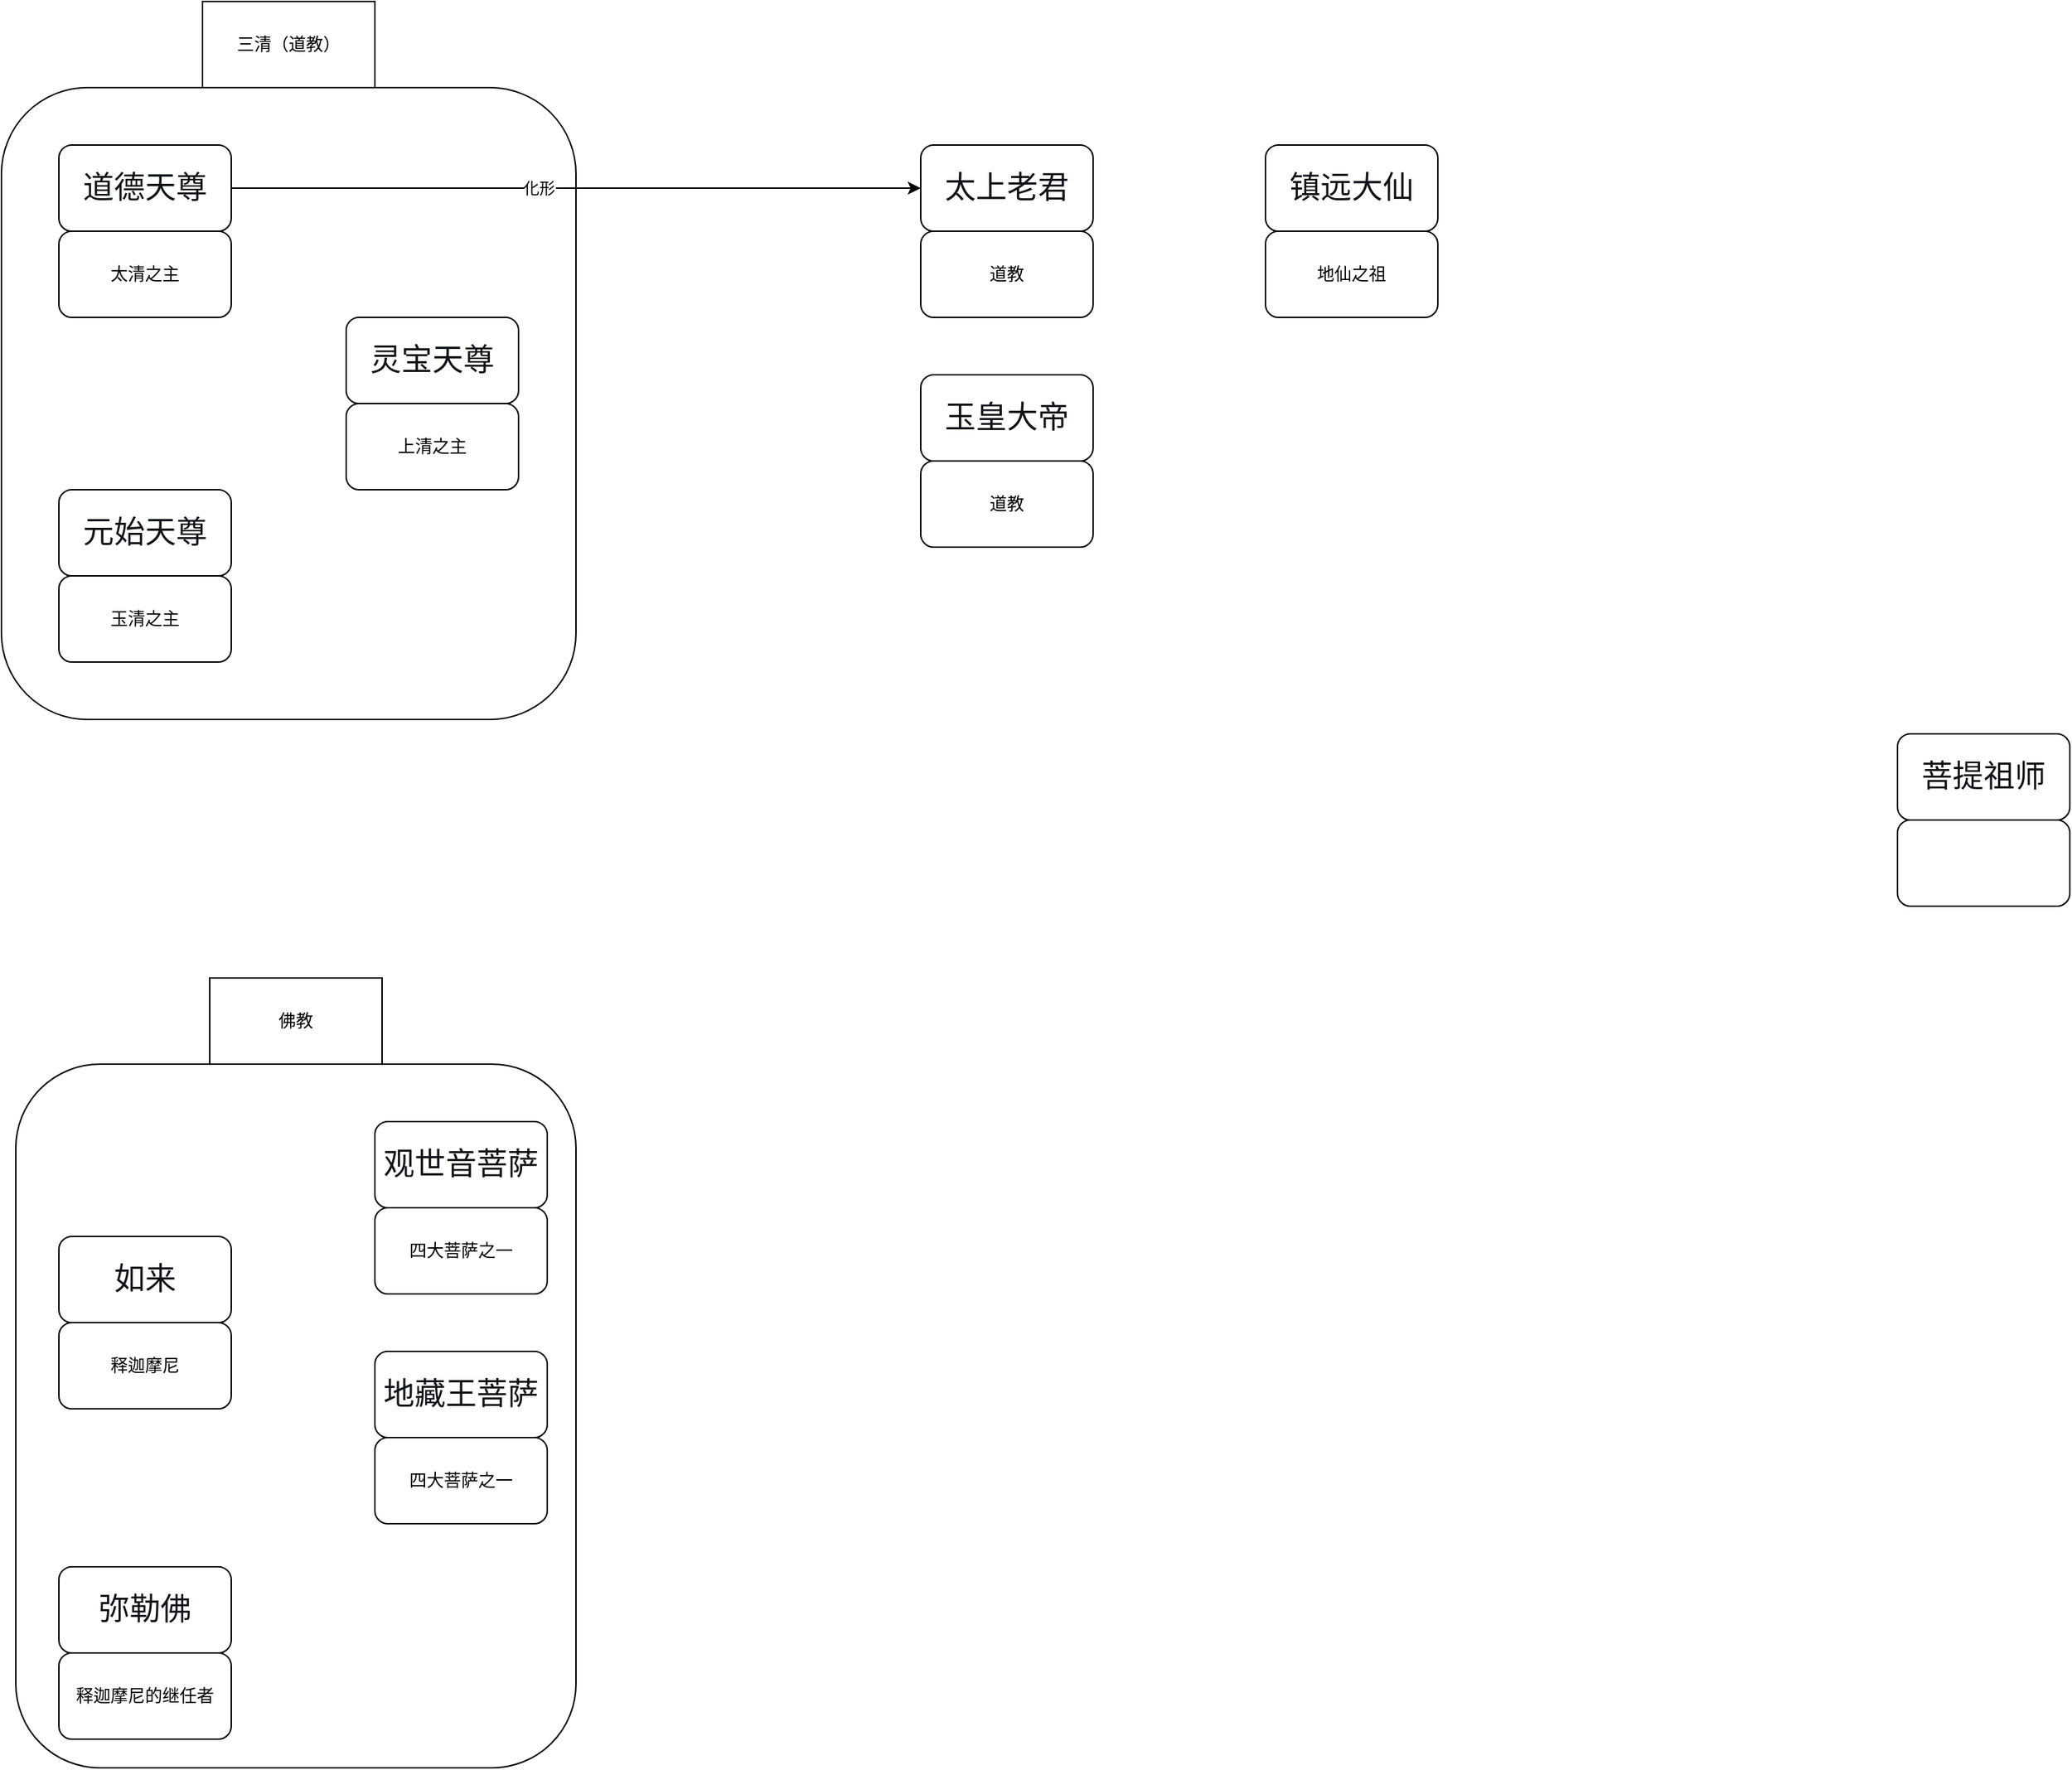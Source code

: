 <mxfile version="26.1.1">
  <diagram name="第 1 页" id="QYHx7UKELsz18SmxppVX">
    <mxGraphModel dx="2379" dy="1014" grid="1" gridSize="10" guides="1" tooltips="1" connect="1" arrows="1" fold="1" page="1" pageScale="1" pageWidth="827" pageHeight="1169" math="0" shadow="0">
      <root>
        <mxCell id="0" />
        <mxCell id="1" parent="0" />
        <mxCell id="OVyzCRQ1AT9bxZAvj8M8-33" value="" style="rounded=1;whiteSpace=wrap;html=1;" vertex="1" parent="1">
          <mxGeometry x="-390" y="1720" width="390" height="490" as="geometry" />
        </mxCell>
        <mxCell id="OVyzCRQ1AT9bxZAvj8M8-20" value="" style="rounded=1;whiteSpace=wrap;html=1;" vertex="1" parent="1">
          <mxGeometry x="-400" y="1040" width="400" height="440" as="geometry" />
        </mxCell>
        <mxCell id="gqerqZQj8DdnmrPiy-Ua-1" value="&lt;h1 style=&quot;color: rgb(16, 20, 24); font-weight: normal; margin: 0px; padding: 0px; display: flow-root; word-break: break-word; border: 0px; font-size: 1.8em; font-family: &amp;quot;Linux Libertine&amp;quot;, Georgia, Times, &amp;quot;Source Serif 4&amp;quot;, serif; line-height: 1.375; overflow-wrap: break-word; flex-grow: 1; text-align: start; background-color: rgb(255, 255, 255);&quot; dir=&quot;ltr&quot; lang=&quot;zh-Hans-CN&quot; class=&quot;firstHeading mw-first-heading&quot; id=&quot;firstHeading&quot;&gt;&lt;span class=&quot;mw-page-title-main&quot;&gt;菩提祖师&lt;/span&gt;&lt;/h1&gt;" style="rounded=1;whiteSpace=wrap;html=1;" vertex="1" parent="1">
          <mxGeometry x="920" y="1490" width="120" height="60" as="geometry" />
        </mxCell>
        <mxCell id="OVyzCRQ1AT9bxZAvj8M8-2" value="&lt;h1 style=&quot;color: rgb(16, 20, 24); font-weight: normal; margin: 0px; padding: 0px; display: flow-root; word-break: break-word; border: 0px; font-size: 1.8em; font-family: &amp;quot;Linux Libertine&amp;quot;, Georgia, Times, &amp;quot;Source Serif 4&amp;quot;, serif; line-height: 1.375; overflow-wrap: break-word; flex-grow: 1; text-align: start; background-color: rgb(255, 255, 255);&quot; dir=&quot;ltr&quot; lang=&quot;zh-Hans-CN&quot; class=&quot;firstHeading mw-first-heading&quot; id=&quot;firstHeading&quot;&gt;&lt;span class=&quot;mw-page-title-main&quot;&gt;镇远大仙&lt;/span&gt;&lt;/h1&gt;" style="rounded=1;whiteSpace=wrap;html=1;" vertex="1" parent="1">
          <mxGeometry x="480" y="1080" width="120" height="60" as="geometry" />
        </mxCell>
        <mxCell id="OVyzCRQ1AT9bxZAvj8M8-4" value="地仙之祖" style="rounded=1;whiteSpace=wrap;html=1;" vertex="1" parent="1">
          <mxGeometry x="480" y="1140" width="120" height="60" as="geometry" />
        </mxCell>
        <mxCell id="OVyzCRQ1AT9bxZAvj8M8-5" value="&lt;h1 style=&quot;color: rgb(16, 20, 24); font-weight: normal; margin: 0px; padding: 0px; display: flow-root; word-break: break-word; border: 0px; font-size: 1.8em; font-family: &amp;quot;Linux Libertine&amp;quot;, Georgia, Times, &amp;quot;Source Serif 4&amp;quot;, serif; line-height: 1.375; overflow-wrap: break-word; flex-grow: 1; text-align: start; background-color: rgb(255, 255, 255);&quot; dir=&quot;ltr&quot; lang=&quot;zh-Hans-CN&quot; class=&quot;firstHeading mw-first-heading&quot; id=&quot;firstHeading&quot;&gt;&lt;br&gt;&lt;/h1&gt;" style="rounded=1;whiteSpace=wrap;html=1;" vertex="1" parent="1">
          <mxGeometry x="920" y="1550" width="120" height="60" as="geometry" />
        </mxCell>
        <mxCell id="OVyzCRQ1AT9bxZAvj8M8-17" style="edgeStyle=orthogonalEdgeStyle;rounded=0;orthogonalLoop=1;jettySize=auto;html=1;exitX=1;exitY=0.5;exitDx=0;exitDy=0;" edge="1" parent="1" source="OVyzCRQ1AT9bxZAvj8M8-6" target="OVyzCRQ1AT9bxZAvj8M8-15">
          <mxGeometry relative="1" as="geometry" />
        </mxCell>
        <mxCell id="OVyzCRQ1AT9bxZAvj8M8-19" value="化形" style="edgeLabel;html=1;align=center;verticalAlign=middle;resizable=0;points=[];" vertex="1" connectable="0" parent="OVyzCRQ1AT9bxZAvj8M8-17">
          <mxGeometry x="-0.109" relative="1" as="geometry">
            <mxPoint as="offset" />
          </mxGeometry>
        </mxCell>
        <mxCell id="OVyzCRQ1AT9bxZAvj8M8-6" value="&lt;h1 style=&quot;color: rgb(16, 20, 24); font-weight: normal; margin: 0px; padding: 0px; display: flow-root; word-break: break-word; border: 0px; font-size: 1.8em; font-family: &amp;quot;Linux Libertine&amp;quot;, Georgia, Times, &amp;quot;Source Serif 4&amp;quot;, serif; line-height: 1.375; overflow-wrap: break-word; flex-grow: 1; text-align: start; background-color: rgb(255, 255, 255);&quot; dir=&quot;ltr&quot; lang=&quot;zh-Hans-CN&quot; class=&quot;firstHeading mw-first-heading&quot; id=&quot;firstHeading&quot;&gt;道德天尊&lt;/h1&gt;" style="rounded=1;whiteSpace=wrap;html=1;" vertex="1" parent="1">
          <mxGeometry x="-360" y="1080" width="120" height="60" as="geometry" />
        </mxCell>
        <mxCell id="OVyzCRQ1AT9bxZAvj8M8-7" value="太清之主" style="rounded=1;whiteSpace=wrap;html=1;" vertex="1" parent="1">
          <mxGeometry x="-360" y="1140" width="120" height="60" as="geometry" />
        </mxCell>
        <mxCell id="OVyzCRQ1AT9bxZAvj8M8-8" value="&lt;h1 style=&quot;color: rgb(16, 20, 24); font-weight: normal; margin: 0px; padding: 0px; display: flow-root; word-break: break-word; border: 0px; font-size: 1.8em; font-family: &amp;quot;Linux Libertine&amp;quot;, Georgia, Times, &amp;quot;Source Serif 4&amp;quot;, serif; line-height: 1.375; overflow-wrap: break-word; flex-grow: 1; text-align: start; background-color: rgb(255, 255, 255);&quot; dir=&quot;ltr&quot; lang=&quot;zh-Hans-CN&quot; class=&quot;firstHeading mw-first-heading&quot; id=&quot;firstHeading&quot;&gt;元始天尊&lt;/h1&gt;" style="rounded=1;whiteSpace=wrap;html=1;" vertex="1" parent="1">
          <mxGeometry x="-360" y="1320" width="120" height="60" as="geometry" />
        </mxCell>
        <mxCell id="OVyzCRQ1AT9bxZAvj8M8-9" value="玉清之主" style="rounded=1;whiteSpace=wrap;html=1;" vertex="1" parent="1">
          <mxGeometry x="-360" y="1380" width="120" height="60" as="geometry" />
        </mxCell>
        <mxCell id="OVyzCRQ1AT9bxZAvj8M8-12" value="&lt;h1 style=&quot;color: rgb(16, 20, 24); font-weight: normal; margin: 0px; padding: 0px; display: flow-root; word-break: break-word; border: 0px; font-size: 1.8em; font-family: &amp;quot;Linux Libertine&amp;quot;, Georgia, Times, &amp;quot;Source Serif 4&amp;quot;, serif; line-height: 1.375; overflow-wrap: break-word; flex-grow: 1; text-align: start; background-color: rgb(255, 255, 255);&quot; dir=&quot;ltr&quot; lang=&quot;zh-Hans-CN&quot; class=&quot;firstHeading mw-first-heading&quot; id=&quot;firstHeading&quot;&gt;灵宝天尊&lt;/h1&gt;" style="rounded=1;whiteSpace=wrap;html=1;" vertex="1" parent="1">
          <mxGeometry x="-160" y="1200" width="120" height="60" as="geometry" />
        </mxCell>
        <mxCell id="OVyzCRQ1AT9bxZAvj8M8-13" value="上清之主" style="rounded=1;whiteSpace=wrap;html=1;" vertex="1" parent="1">
          <mxGeometry x="-160" y="1260" width="120" height="60" as="geometry" />
        </mxCell>
        <mxCell id="OVyzCRQ1AT9bxZAvj8M8-15" value="&lt;h1 style=&quot;color: rgb(16, 20, 24); font-weight: normal; margin: 0px; padding: 0px; display: flow-root; word-break: break-word; border: 0px; font-size: 1.8em; font-family: &amp;quot;Linux Libertine&amp;quot;, Georgia, Times, &amp;quot;Source Serif 4&amp;quot;, serif; line-height: 1.375; overflow-wrap: break-word; flex-grow: 1; text-align: start; background-color: rgb(255, 255, 255);&quot; dir=&quot;ltr&quot; lang=&quot;zh-Hans-CN&quot; class=&quot;firstHeading mw-first-heading&quot; id=&quot;firstHeading&quot;&gt;太上老君&lt;/h1&gt;" style="rounded=1;whiteSpace=wrap;html=1;" vertex="1" parent="1">
          <mxGeometry x="240" y="1080" width="120" height="60" as="geometry" />
        </mxCell>
        <mxCell id="OVyzCRQ1AT9bxZAvj8M8-16" value="道教" style="rounded=1;whiteSpace=wrap;html=1;" vertex="1" parent="1">
          <mxGeometry x="240" y="1140" width="120" height="60" as="geometry" />
        </mxCell>
        <mxCell id="OVyzCRQ1AT9bxZAvj8M8-22" value="三清（道教）" style="rounded=0;whiteSpace=wrap;html=1;" vertex="1" parent="1">
          <mxGeometry x="-260" y="980" width="120" height="60" as="geometry" />
        </mxCell>
        <mxCell id="OVyzCRQ1AT9bxZAvj8M8-23" value="&lt;h1 style=&quot;color: rgb(16, 20, 24); font-weight: normal; margin: 0px; padding: 0px; display: flow-root; word-break: break-word; border: 0px; font-size: 1.8em; font-family: &amp;quot;Linux Libertine&amp;quot;, Georgia, Times, &amp;quot;Source Serif 4&amp;quot;, serif; line-height: 1.375; overflow-wrap: break-word; flex-grow: 1; text-align: start; background-color: rgb(255, 255, 255);&quot; dir=&quot;ltr&quot; lang=&quot;zh-Hans-CN&quot; class=&quot;firstHeading mw-first-heading&quot; id=&quot;firstHeading&quot;&gt;如来&lt;/h1&gt;" style="rounded=1;whiteSpace=wrap;html=1;" vertex="1" parent="1">
          <mxGeometry x="-360" y="1840" width="120" height="60" as="geometry" />
        </mxCell>
        <mxCell id="OVyzCRQ1AT9bxZAvj8M8-24" value="释迦摩尼" style="rounded=1;whiteSpace=wrap;html=1;" vertex="1" parent="1">
          <mxGeometry x="-360" y="1900" width="120" height="60" as="geometry" />
        </mxCell>
        <mxCell id="OVyzCRQ1AT9bxZAvj8M8-25" value="&lt;h1 style=&quot;color: rgb(16, 20, 24); font-weight: normal; margin: 0px; padding: 0px; display: flow-root; word-break: break-word; border: 0px; font-size: 1.8em; font-family: &amp;quot;Linux Libertine&amp;quot;, Georgia, Times, &amp;quot;Source Serif 4&amp;quot;, serif; line-height: 1.375; overflow-wrap: break-word; flex-grow: 1; text-align: start; background-color: rgb(255, 255, 255);&quot; dir=&quot;ltr&quot; lang=&quot;zh-Hans-CN&quot; class=&quot;firstHeading mw-first-heading&quot; id=&quot;firstHeading&quot;&gt;弥勒佛&lt;/h1&gt;" style="rounded=1;whiteSpace=wrap;html=1;" vertex="1" parent="1">
          <mxGeometry x="-360" y="2070" width="120" height="60" as="geometry" />
        </mxCell>
        <mxCell id="OVyzCRQ1AT9bxZAvj8M8-26" value="释迦摩尼的继任者" style="rounded=1;whiteSpace=wrap;html=1;" vertex="1" parent="1">
          <mxGeometry x="-360" y="2130" width="120" height="60" as="geometry" />
        </mxCell>
        <mxCell id="OVyzCRQ1AT9bxZAvj8M8-29" value="&lt;h1 style=&quot;color: rgb(16, 20, 24); font-weight: normal; margin: 0px; padding: 0px; display: flow-root; word-break: break-word; border: 0px; font-size: 1.8em; font-family: &amp;quot;Linux Libertine&amp;quot;, Georgia, Times, &amp;quot;Source Serif 4&amp;quot;, serif; line-height: 1.375; overflow-wrap: break-word; flex-grow: 1; text-align: start; background-color: rgb(255, 255, 255);&quot; dir=&quot;ltr&quot; lang=&quot;zh-Hans-CN&quot; class=&quot;firstHeading mw-first-heading&quot; id=&quot;firstHeading&quot;&gt;观世音菩萨&lt;/h1&gt;" style="rounded=1;whiteSpace=wrap;html=1;" vertex="1" parent="1">
          <mxGeometry x="-140" y="1760" width="120" height="60" as="geometry" />
        </mxCell>
        <mxCell id="OVyzCRQ1AT9bxZAvj8M8-30" value="四大菩萨之一" style="rounded=1;whiteSpace=wrap;html=1;" vertex="1" parent="1">
          <mxGeometry x="-140" y="1820" width="120" height="60" as="geometry" />
        </mxCell>
        <mxCell id="OVyzCRQ1AT9bxZAvj8M8-31" value="&lt;h1 style=&quot;color: rgb(16, 20, 24); font-weight: normal; margin: 0px; padding: 0px; display: flow-root; word-break: break-word; border: 0px; font-size: 1.8em; font-family: &amp;quot;Linux Libertine&amp;quot;, Georgia, Times, &amp;quot;Source Serif 4&amp;quot;, serif; line-height: 1.375; overflow-wrap: break-word; flex-grow: 1; text-align: start; background-color: rgb(255, 255, 255);&quot; dir=&quot;ltr&quot; lang=&quot;zh-Hans-CN&quot; class=&quot;firstHeading mw-first-heading&quot; id=&quot;firstHeading&quot;&gt;地藏王菩萨&lt;/h1&gt;" style="rounded=1;whiteSpace=wrap;html=1;" vertex="1" parent="1">
          <mxGeometry x="-140" y="1920" width="120" height="60" as="geometry" />
        </mxCell>
        <mxCell id="OVyzCRQ1AT9bxZAvj8M8-32" value="四大菩萨之一" style="rounded=1;whiteSpace=wrap;html=1;" vertex="1" parent="1">
          <mxGeometry x="-140" y="1980" width="120" height="60" as="geometry" />
        </mxCell>
        <mxCell id="OVyzCRQ1AT9bxZAvj8M8-34" value="佛教" style="rounded=0;whiteSpace=wrap;html=1;" vertex="1" parent="1">
          <mxGeometry x="-255" y="1660" width="120" height="60" as="geometry" />
        </mxCell>
        <mxCell id="OVyzCRQ1AT9bxZAvj8M8-35" value="&lt;h1 style=&quot;color: rgb(16, 20, 24); font-weight: normal; margin: 0px; padding: 0px; display: flow-root; word-break: break-word; border: 0px; font-size: 1.8em; font-family: &amp;quot;Linux Libertine&amp;quot;, Georgia, Times, &amp;quot;Source Serif 4&amp;quot;, serif; line-height: 1.375; overflow-wrap: break-word; flex-grow: 1; text-align: start; background-color: rgb(255, 255, 255);&quot; dir=&quot;ltr&quot; lang=&quot;zh-Hans-CN&quot; class=&quot;firstHeading mw-first-heading&quot; id=&quot;firstHeading&quot;&gt;玉皇大帝&lt;/h1&gt;" style="rounded=1;whiteSpace=wrap;html=1;" vertex="1" parent="1">
          <mxGeometry x="240" y="1240" width="120" height="60" as="geometry" />
        </mxCell>
        <mxCell id="OVyzCRQ1AT9bxZAvj8M8-36" value="道教" style="rounded=1;whiteSpace=wrap;html=1;" vertex="1" parent="1">
          <mxGeometry x="240" y="1300" width="120" height="60" as="geometry" />
        </mxCell>
      </root>
    </mxGraphModel>
  </diagram>
</mxfile>
